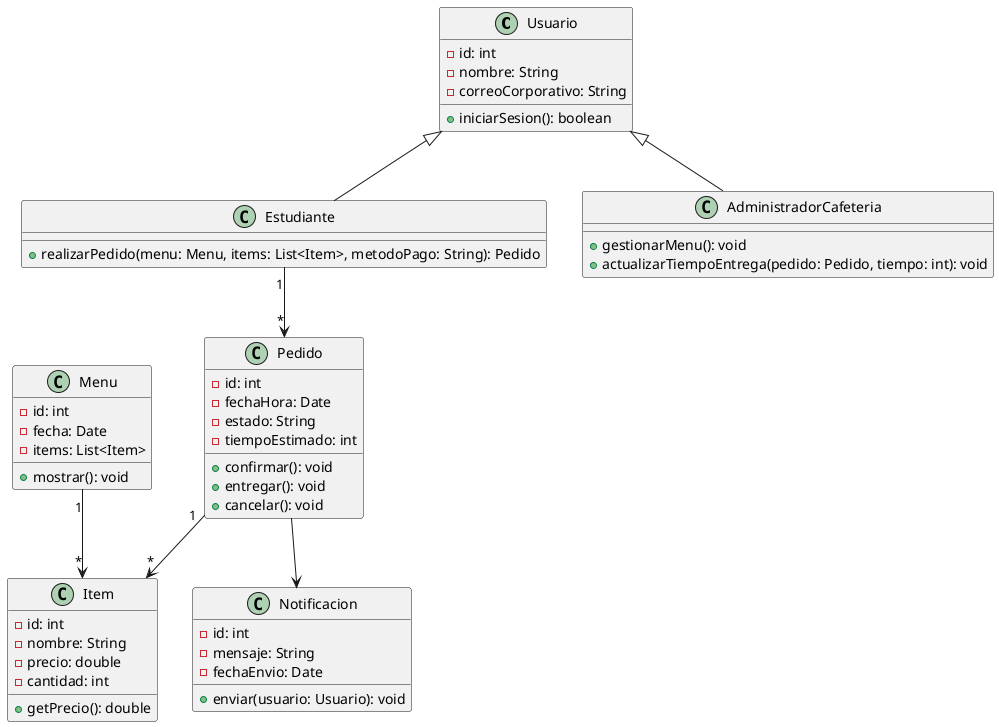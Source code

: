 @startuml clasescoffeshop
 
class Usuario {
    - id: int
    - nombre: String
    - correoCorporativo: String
    + iniciarSesion(): boolean
}

class Estudiante {
    + realizarPedido(menu: Menu, items: List<Item>, metodoPago: String): Pedido
}

class AdministradorCafeteria{
    + gestionarMenu(): void
    + actualizarTiempoEntrega(pedido: Pedido, tiempo: int): void
}

class Menu{
    - id: int
    - fecha: Date
    - items: List<Item>
    + mostrar(): void
}

class Item{
    - id: int
    - nombre: String
    - precio: double
    - cantidad: int
    + getPrecio(): double
}

class Pedido{
    - id: int
    - fechaHora: Date
    - estado: String
    - tiempoEstimado: int
    + confirmar(): void
    + entregar(): void
    + cancelar(): void
}

class Notificacion{
    - id: int
    - mensaje: String
    - fechaEnvio: Date
    + enviar(usuario: Usuario): void
}

Usuario <|-- Estudiante
Usuario <|-- AdministradorCafeteria
Menu "1" --> "*" Item
Estudiante "1" --> "*" Pedido
Pedido "1" --> "*" Item
Pedido --> Notificacion
@enduml